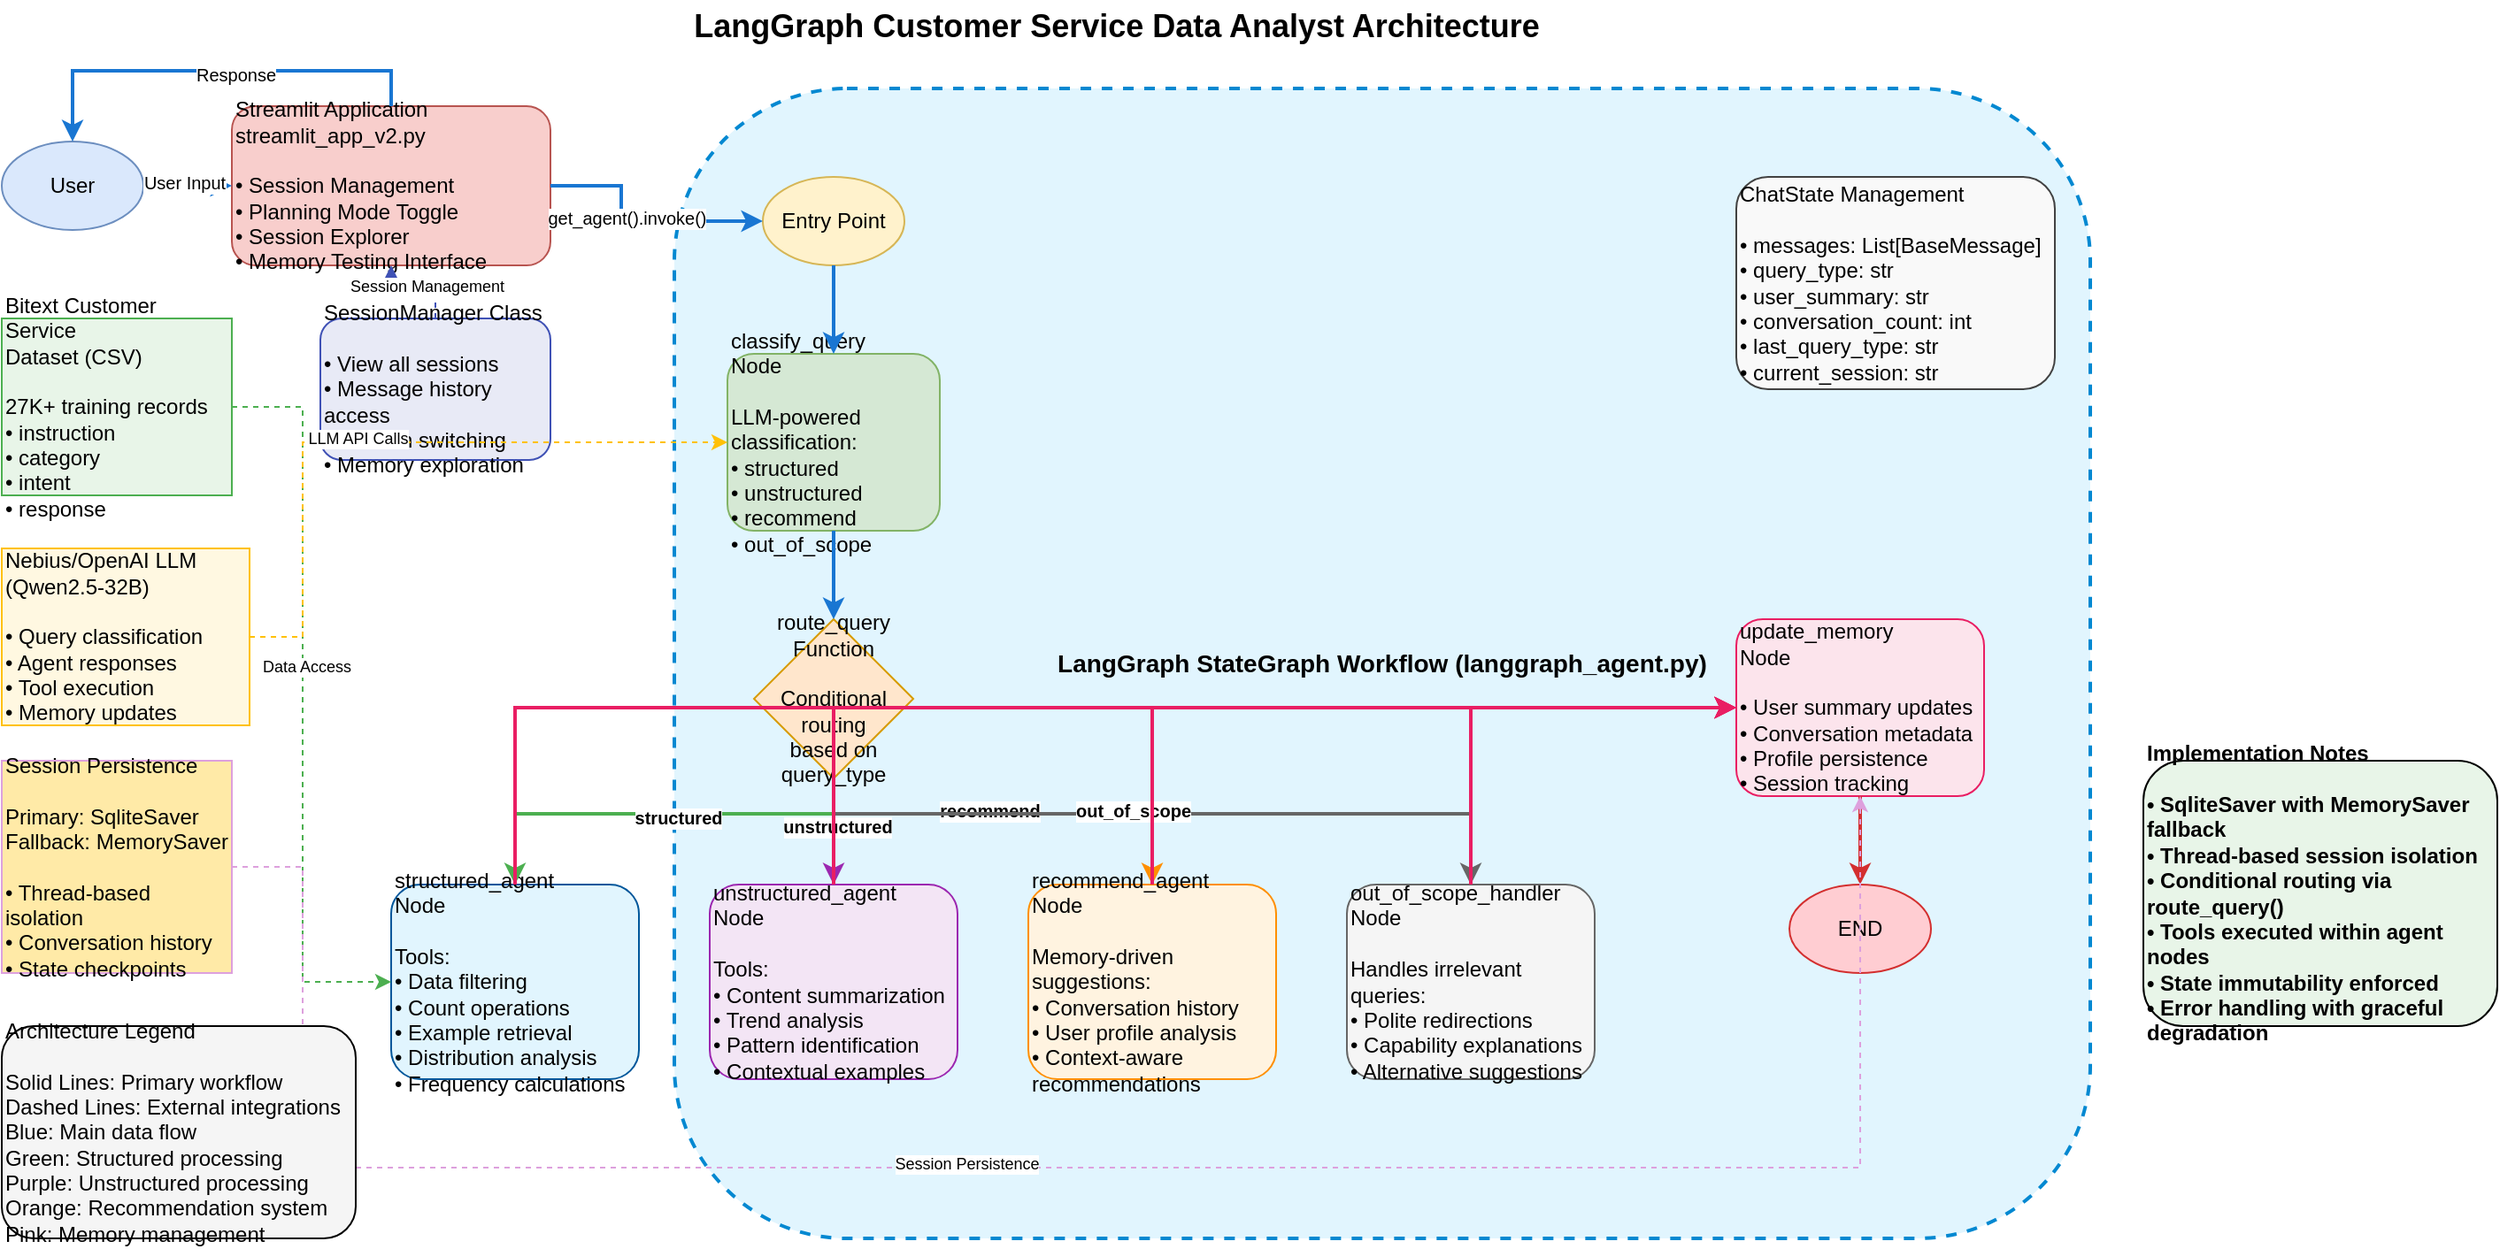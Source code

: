 <?xml version="1.0" encoding="UTF-8"?>
<mxfile version="28.0.7"><diagram id="LangGraph-Architecture" name="LangGraph Customer Service Chatbot Architecture"><mxGraphModel dx="1426" dy="743" grid="1" gridSize="10" guides="1" tooltips="1" connect="1" arrows="1" fold="1" page="1" pageScale="1" pageWidth="1400" pageHeight="900" math="0" shadow="0"><root><mxCell id="0"/><mxCell id="1" parent="0"/><mxCell id="title" value="LangGraph Customer Service Data Analyst Architecture" style="text;html=1;strokeColor=none;fillColor=none;align=center;verticalAlign=middle;whiteSpace=wrap;rounded=0;fontSize=18;fontStyle=1;" parent="1" vertex="1"><mxGeometry x="450" y="20" width="500" height="30" as="geometry"/></mxCell><mxCell id="user" value="User" style="ellipse;whiteSpace=wrap;html=1;fillColor=#dae8fc;strokeColor=#6c8ebf;" parent="1" vertex="1"><mxGeometry x="70" y="100" width="80" height="50" as="geometry"/></mxCell><mxCell id="streamlit" value="Streamlit Application&#10;streamlit_app_v2.py&#10;&#10;• Session Management&#10;• Planning Mode Toggle&#10;• Session Explorer&#10;• Memory Testing Interface" style="rounded=1;whiteSpace=wrap;html=1;fillColor=#f8cecc;strokeColor=#b85450;align=left;" parent="1" vertex="1"><mxGeometry x="200" y="80" width="180" height="90" as="geometry"/></mxCell><mxCell id="workflow_container" value="LangGraph StateGraph Workflow (langgraph_agent.py)" style="rounded=1;whiteSpace=wrap;html=1;fillColor=#e1f5fe;strokeColor=#0288d1;strokeWidth=2;dashed=1;fontSize=14;fontStyle=1;align=center;" parent="1" vertex="1"><mxGeometry x="450" y="70" width="800" height="650" as="geometry"/></mxCell><mxCell id="entry" value="Entry Point" style="ellipse;whiteSpace=wrap;html=1;fillColor=#fff2cc;strokeColor=#d6b656;" parent="1" vertex="1"><mxGeometry x="500" y="120" width="80" height="50" as="geometry"/></mxCell><mxCell id="classify" value="classify_query&#10;Node&#10;&#10;LLM-powered classification:&#10;• structured&#10;• unstructured&#10;• recommend&#10;• out_of_scope" style="rounded=1;whiteSpace=wrap;html=1;fillColor=#d5e8d4;strokeColor=#82b366;align=left;" parent="1" vertex="1"><mxGeometry x="480" y="220" width="120" height="100" as="geometry"/></mxCell><mxCell id="router" value="route_query&#10;Function&#10;&#10;Conditional routing&#10;based on query_type" style="rhombus;whiteSpace=wrap;html=1;fillColor=#ffe6cc;strokeColor=#d79b00;" parent="1" vertex="1"><mxGeometry x="495" y="370" width="90" height="90" as="geometry"/></mxCell><mxCell id="structured_agent" value="structured_agent&#10;Node&#10;&#10;Tools:&#10;• Data filtering&#10;• Count operations&#10;• Example retrieval&#10;• Distribution analysis&#10;• Frequency calculations" style="rounded=1;whiteSpace=wrap;html=1;fillColor=#e1f5fe;strokeColor=#01579b;align=left;" parent="1" vertex="1"><mxGeometry x="290" y="520" width="140" height="110" as="geometry"/></mxCell><mxCell id="unstructured_agent" value="unstructured_agent&#10;Node&#10;&#10;Tools:&#10;• Content summarization&#10;• Trend analysis&#10;• Pattern identification&#10;• Contextual examples" style="rounded=1;whiteSpace=wrap;html=1;fillColor=#f3e5f5;strokeColor=#9c27b0;align=left;" parent="1" vertex="1"><mxGeometry x="470" y="520" width="140" height="110" as="geometry"/></mxCell><mxCell id="recommend_agent" value="recommend_agent&#10;Node&#10;&#10;Memory-driven suggestions:&#10;• Conversation history&#10;• User profile analysis&#10;• Context-aware recommendations" style="rounded=1;whiteSpace=wrap;html=1;fillColor=#fff3e0;strokeColor=#ff8f00;align=left;" parent="1" vertex="1"><mxGeometry x="650" y="520" width="140" height="110" as="geometry"/></mxCell><mxCell id="out_of_scope" value="out_of_scope_handler&#10;Node&#10;&#10;Handles irrelevant queries:&#10;• Polite redirections&#10;• Capability explanations&#10;• Alternative suggestions" style="rounded=1;whiteSpace=wrap;html=1;fillColor=#f5f5f5;strokeColor=#666666;align=left;" parent="1" vertex="1"><mxGeometry x="830" y="520" width="140" height="110" as="geometry"/></mxCell><mxCell id="memory_update" value="update_memory&#10;Node&#10;&#10;• User summary updates&#10;• Conversation metadata&#10;• Profile persistence&#10;• Session tracking" style="rounded=1;whiteSpace=wrap;html=1;fillColor=#fce4ec;strokeColor=#e91e63;align=left;" parent="1" vertex="1"><mxGeometry x="1050" y="370" width="140" height="100" as="geometry"/></mxCell><mxCell id="end" value="END" style="ellipse;whiteSpace=wrap;html=1;fillColor=#ffcdd2;strokeColor=#d32f2f;" parent="1" vertex="1"><mxGeometry x="1080" y="520" width="80" height="50" as="geometry"/></mxCell><mxCell id="dataset" value="Bitext Customer Service&#10;Dataset (CSV)&#10;&#10;27K+ training records&#10;• instruction&#10;• category&#10;• intent&#10;• response" style="cylinder;whiteSpace=wrap;html=1;boundedLbl=1;backgroundOutline=1;fillColor=#e8f5e8;strokeColor=#4caf50;align=left;" parent="1" vertex="1"><mxGeometry x="70" y="200" width="130" height="100" as="geometry"/></mxCell><mxCell id="llm" value="Nebius/OpenAI LLM&#10;(Qwen2.5-32B)&#10;&#10;• Query classification&#10;• Agent responses&#10;• Tool execution&#10;• Memory updates" style="cloud;whiteSpace=wrap;html=1;fillColor=#fff8e1;strokeColor=#ffc107;align=left;" parent="1" vertex="1"><mxGeometry x="70" y="330" width="140" height="100" as="geometry"/></mxCell><mxCell id="checkpointer" value="Session Persistence&#10;&#10;Primary: SqliteSaver&#10;Fallback: MemorySaver&#10;&#10;• Thread-based isolation&#10;• Conversation history&#10;• State checkpoints" style="cylinder;whiteSpace=wrap;html=1;boundedLbl=1;backgroundOutline=1;fillColor=#ffeaa7;strokeColor=#dda0dd;align=left;" parent="1" vertex="1"><mxGeometry x="70" y="450" width="130" height="120" as="geometry"/></mxCell><mxCell id="state_box" value="ChatState Management&#10;&#10;• messages: List[BaseMessage]&#10;• query_type: str&#10;• user_summary: str&#10;• conversation_count: int&#10;• last_query_type: str&#10;• current_session: str" style="rounded=1;whiteSpace=wrap;html=1;fillColor=#f9f9f9;strokeColor=#424242;align=left;" parent="1" vertex="1"><mxGeometry x="1050" y="120" width="180" height="120" as="geometry"/></mxCell><mxCell id="session_manager" value="SessionManager Class&#10;&#10;• View all sessions&#10;• Message history access&#10;• Session switching&#10;• Memory exploration" style="rounded=1;whiteSpace=wrap;html=1;fillColor=#e8eaf6;strokeColor=#3f51b5;align=left;" parent="1" vertex="1"><mxGeometry x="250" y="200" width="130" height="80" as="geometry"/></mxCell><mxCell id="edge1" style="edgeStyle=orthogonalEdgeStyle;rounded=0;orthogonalLoop=1;jettySize=auto;html=1;strokeWidth=2;strokeColor=#1976d2;" parent="1" source="user" target="streamlit" edge="1"><mxGeometry relative="1" as="geometry"/></mxCell><mxCell id="edge1_label" value="User Input" style="edgeLabel;html=1;align=center;verticalAlign=middle;resizable=0;points=[];fontSize=10;" parent="edge1" vertex="1" connectable="0"><mxGeometry x="-0.1" y="2" relative="1" as="geometry"><mxPoint as="offset"/></mxGeometry></mxCell><mxCell id="edge2" style="edgeStyle=orthogonalEdgeStyle;rounded=0;orthogonalLoop=1;jettySize=auto;html=1;strokeWidth=2;strokeColor=#1976d2;" parent="1" source="streamlit" target="entry" edge="1"><mxGeometry relative="1" as="geometry"><Array as="points"><mxPoint x="380" y="125"/><mxPoint x="420" y="125"/><mxPoint x="420" y="145"/></Array></mxGeometry></mxCell><mxCell id="edge2_label" value="get_agent().invoke()" style="edgeLabel;html=1;align=center;verticalAlign=middle;resizable=0;points=[];fontSize=10;" parent="edge2" vertex="1" connectable="0"><mxGeometry x="-0.1" y="2" relative="1" as="geometry"><mxPoint as="offset"/></mxGeometry></mxCell><mxCell id="edge3" style="edgeStyle=orthogonalEdgeStyle;rounded=0;orthogonalLoop=1;jettySize=auto;html=1;strokeWidth=2;strokeColor=#1976d2;" parent="1" source="entry" target="classify" edge="1"><mxGeometry relative="1" as="geometry"/></mxCell><mxCell id="edge4" style="edgeStyle=orthogonalEdgeStyle;rounded=0;orthogonalLoop=1;jettySize=auto;html=1;strokeWidth=2;strokeColor=#1976d2;" parent="1" source="classify" target="router" edge="1"><mxGeometry relative="1" as="geometry"/></mxCell><mxCell id="edge5" style="edgeStyle=orthogonalEdgeStyle;rounded=0;orthogonalLoop=1;jettySize=auto;html=1;strokeWidth=2;strokeColor=#4caf50;" parent="1" source="router" target="structured_agent" edge="1"><mxGeometry relative="1" as="geometry"><Array as="points"><mxPoint x="540" y="480"/><mxPoint x="360" y="480"/></Array></mxGeometry></mxCell><mxCell id="edge5_label" value="structured" style="edgeLabel;html=1;align=center;verticalAlign=middle;resizable=0;points=[];fontSize=10;fontStyle=1;" parent="edge5" vertex="1" connectable="0"><mxGeometry x="-0.1" y="2" relative="1" as="geometry"><mxPoint as="offset"/></mxGeometry></mxCell><mxCell id="edge6" style="edgeStyle=orthogonalEdgeStyle;rounded=0;orthogonalLoop=1;jettySize=auto;html=1;strokeWidth=2;strokeColor=#9c27b0;" parent="1" source="router" target="unstructured_agent" edge="1"><mxGeometry relative="1" as="geometry"/></mxCell><mxCell id="edge6_label" value="unstructured" style="edgeLabel;html=1;align=center;verticalAlign=middle;resizable=0;points=[];fontSize=10;fontStyle=1;" parent="edge6" vertex="1" connectable="0"><mxGeometry x="-0.1" y="2" relative="1" as="geometry"><mxPoint as="offset"/></mxGeometry></mxCell><mxCell id="edge7" style="edgeStyle=orthogonalEdgeStyle;rounded=0;orthogonalLoop=1;jettySize=auto;html=1;strokeWidth=2;strokeColor=#ff8f00;" parent="1" source="router" target="recommend_agent" edge="1"><mxGeometry relative="1" as="geometry"><Array as="points"><mxPoint x="540" y="480"/><mxPoint x="720" y="480"/></Array></mxGeometry></mxCell><mxCell id="edge7_label" value="recommend" style="edgeLabel;html=1;align=center;verticalAlign=middle;resizable=0;points=[];fontSize=10;fontStyle=1;" parent="edge7" vertex="1" connectable="0"><mxGeometry x="-0.1" y="2" relative="1" as="geometry"><mxPoint as="offset"/></mxGeometry></mxCell><mxCell id="edge8" style="edgeStyle=orthogonalEdgeStyle;rounded=0;orthogonalLoop=1;jettySize=auto;html=1;strokeWidth=2;strokeColor=#666666;" parent="1" source="router" target="out_of_scope" edge="1"><mxGeometry relative="1" as="geometry"><Array as="points"><mxPoint x="540" y="480"/><mxPoint x="900" y="480"/></Array></mxGeometry></mxCell><mxCell id="edge8_label" value="out_of_scope" style="edgeLabel;html=1;align=center;verticalAlign=middle;resizable=0;points=[];fontSize=10;fontStyle=1;" parent="edge8" vertex="1" connectable="0"><mxGeometry x="-0.1" y="2" relative="1" as="geometry"><mxPoint as="offset"/></mxGeometry></mxCell><mxCell id="edge9" style="edgeStyle=orthogonalEdgeStyle;rounded=0;orthogonalLoop=1;jettySize=auto;html=1;strokeWidth=2;strokeColor=#e91e63;" parent="1" source="structured_agent" target="memory_update" edge="1"><mxGeometry relative="1" as="geometry"><Array as="points"><mxPoint x="360" y="420"/><mxPoint x="1120" y="420"/></Array></mxGeometry></mxCell><mxCell id="edge10" style="edgeStyle=orthogonalEdgeStyle;rounded=0;orthogonalLoop=1;jettySize=auto;html=1;strokeWidth=2;strokeColor=#e91e63;" parent="1" source="unstructured_agent" target="memory_update" edge="1"><mxGeometry relative="1" as="geometry"><Array as="points"><mxPoint x="540" y="420"/><mxPoint x="1120" y="420"/></Array></mxGeometry></mxCell><mxCell id="edge11" style="edgeStyle=orthogonalEdgeStyle;rounded=0;orthogonalLoop=1;jettySize=auto;html=1;strokeWidth=2;strokeColor=#e91e63;" parent="1" source="recommend_agent" target="memory_update" edge="1"><mxGeometry relative="1" as="geometry"><Array as="points"><mxPoint x="720" y="420"/><mxPoint x="1120" y="420"/></Array></mxGeometry></mxCell><mxCell id="edge12" style="edgeStyle=orthogonalEdgeStyle;rounded=0;orthogonalLoop=1;jettySize=auto;html=1;strokeWidth=2;strokeColor=#e91e63;" parent="1" source="out_of_scope" target="memory_update" edge="1"><mxGeometry relative="1" as="geometry"><Array as="points"><mxPoint x="900" y="420"/><mxPoint x="1120" y="420"/></Array></mxGeometry></mxCell><mxCell id="edge13" style="edgeStyle=orthogonalEdgeStyle;rounded=0;orthogonalLoop=1;jettySize=auto;html=1;strokeWidth=2;strokeColor=#d32f2f;" parent="1" source="memory_update" target="end" edge="1"><mxGeometry relative="1" as="geometry"/></mxCell><mxCell id="edge14" style="edgeStyle=orthogonalEdgeStyle;rounded=0;orthogonalLoop=1;jettySize=auto;html=1;dashed=1;strokeColor=#4caf50;strokeWidth=1;" parent="1" source="dataset" target="structured_agent" edge="1"><mxGeometry relative="1" as="geometry"><Array as="points"><mxPoint x="240" y="250"/><mxPoint x="240" y="575"/></Array></mxGeometry></mxCell><mxCell id="edge14_label" value="Data Access" style="edgeLabel;html=1;align=center;verticalAlign=middle;resizable=0;points=[];fontSize=9;" parent="edge14" vertex="1" connectable="0"><mxGeometry x="-0.1" y="2" relative="1" as="geometry"><mxPoint as="offset"/></mxGeometry></mxCell><mxCell id="edge15" style="edgeStyle=orthogonalEdgeStyle;rounded=0;orthogonalLoop=1;jettySize=auto;html=1;dashed=1;strokeColor=#ffc107;strokeWidth=1;" parent="1" source="llm" target="classify" edge="1"><mxGeometry relative="1" as="geometry"><Array as="points"><mxPoint x="240" y="380"/><mxPoint x="240" y="270"/><mxPoint x="480" y="270"/></Array></mxGeometry></mxCell><mxCell id="edge15_label" value="LLM API Calls" style="edgeLabel;html=1;align=center;verticalAlign=middle;resizable=0;points=[];fontSize=9;" parent="edge15" vertex="1" connectable="0"><mxGeometry x="-0.1" y="2" relative="1" as="geometry"><mxPoint as="offset"/></mxGeometry></mxCell><mxCell id="edge16" style="edgeStyle=orthogonalEdgeStyle;rounded=0;orthogonalLoop=1;jettySize=auto;html=1;dashed=1;strokeColor=#dda0dd;strokeWidth=1;" parent="1" source="checkpointer" target="memory_update" edge="1"><mxGeometry relative="1" as="geometry"><Array as="points"><mxPoint x="240" y="510"/><mxPoint x="240" y="680"/><mxPoint x="1120" y="680"/></Array></mxGeometry></mxCell><mxCell id="edge16_label" value="Session Persistence" style="edgeLabel;html=1;align=center;verticalAlign=middle;resizable=0;points=[];fontSize=9;" parent="edge16" vertex="1" connectable="0"><mxGeometry x="-0.1" y="2" relative="1" as="geometry"><mxPoint as="offset"/></mxGeometry></mxCell><mxCell id="edge17" style="edgeStyle=orthogonalEdgeStyle;rounded=0;orthogonalLoop=1;jettySize=auto;html=1;dashed=1;strokeColor=#3f51b5;strokeWidth=1;" parent="1" source="session_manager" target="streamlit" edge="1"><mxGeometry relative="1" as="geometry"/></mxCell><mxCell id="edge17_label" value="Session Management" style="edgeLabel;html=1;align=center;verticalAlign=middle;resizable=0;points=[];fontSize=9;" parent="edge17" vertex="1" connectable="0"><mxGeometry x="-0.1" y="2" relative="1" as="geometry"><mxPoint as="offset"/></mxGeometry></mxCell><mxCell id="edge18" style="edgeStyle=orthogonalEdgeStyle;rounded=0;orthogonalLoop=1;jettySize=auto;html=1;strokeWidth=2;strokeColor=#1976d2;" parent="1" source="streamlit" target="user" edge="1"><mxGeometry relative="1" as="geometry"><Array as="points"><mxPoint x="290" y="60"/><mxPoint x="110" y="60"/></Array></mxGeometry></mxCell><mxCell id="edge18_label" value="Response" style="edgeLabel;html=1;align=center;verticalAlign=middle;resizable=0;points=[];fontSize=10;" parent="edge18" vertex="1" connectable="0"><mxGeometry x="-0.1" y="2" relative="1" as="geometry"><mxPoint as="offset"/></mxGeometry></mxCell><mxCell id="legend" value="Architecture Legend&#10;&#10;Solid Lines: Primary workflow&#10;Dashed Lines: External integrations&#10;Blue: Main data flow&#10;Green: Structured processing&#10;Purple: Unstructured processing&#10;Orange: Recommendation system&#10;Pink: Memory management" style="rounded=1;whiteSpace=wrap;html=1;fillColor=#f5f5f5;align=left;strokeWidth=1;" parent="1" vertex="1"><mxGeometry x="70" y="600" width="200" height="120" as="geometry"/></mxCell><mxCell id="tech_notes" value="Implementation Notes&#10;&#10;• SqliteSaver with MemorySaver fallback&#10;• Thread-based session isolation&#10;• Conditional routing via route_query()&#10;• Tools executed within agent nodes&#10;• State immutability enforced&#10;• Error handling with graceful degradation" style="rounded=1;whiteSpace=wrap;html=1;fillColor=#e8f5e8;align=left;strokeWidth=1;fontStyle=1;" parent="1" vertex="1"><mxGeometry x="1280" y="450" width="200" height="150" as="geometry"/></mxCell></root></mxGraphModel></diagram></mxfile>